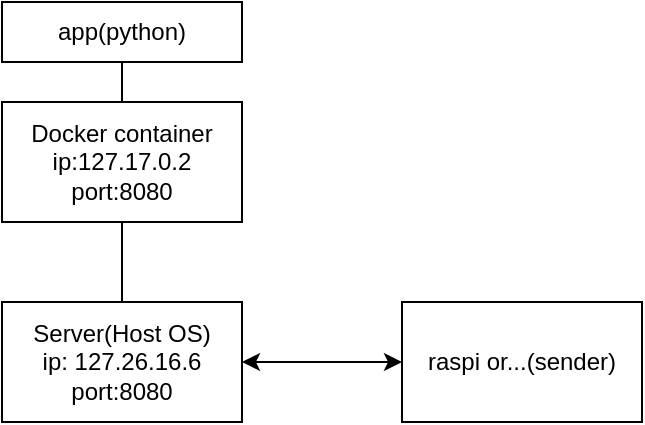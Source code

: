 <mxfile version="13.6.6" type="github">
  <diagram id="VoctF6vOHYnW4C1LSO06" name="Page-1">
    <mxGraphModel dx="1426" dy="816" grid="1" gridSize="10" guides="1" tooltips="1" connect="1" arrows="1" fold="1" page="1" pageScale="1" pageWidth="827" pageHeight="1169" math="0" shadow="0">
      <root>
        <mxCell id="0" />
        <mxCell id="1" parent="0" />
        <mxCell id="BK3Ynrt6lo2cds08qqb3-2" value="Server(Host OS)&lt;br&gt;ip: 127.26.16.6&lt;br&gt;port:8080" style="rounded=0;whiteSpace=wrap;html=1;" vertex="1" parent="1">
          <mxGeometry x="240" y="380" width="120" height="60" as="geometry" />
        </mxCell>
        <mxCell id="BK3Ynrt6lo2cds08qqb3-3" value="raspi or...(sender)" style="rounded=0;whiteSpace=wrap;html=1;" vertex="1" parent="1">
          <mxGeometry x="440" y="380" width="120" height="60" as="geometry" />
        </mxCell>
        <mxCell id="BK3Ynrt6lo2cds08qqb3-4" value="Docker container&lt;br&gt;ip:127.17.0.2&lt;br&gt;port:8080" style="rounded=0;whiteSpace=wrap;html=1;" vertex="1" parent="1">
          <mxGeometry x="240" y="280" width="120" height="60" as="geometry" />
        </mxCell>
        <mxCell id="BK3Ynrt6lo2cds08qqb3-5" value="" style="endArrow=classic;startArrow=classic;html=1;exitX=1;exitY=0.5;exitDx=0;exitDy=0;entryX=0;entryY=0.5;entryDx=0;entryDy=0;" edge="1" parent="1" source="BK3Ynrt6lo2cds08qqb3-2" target="BK3Ynrt6lo2cds08qqb3-3">
          <mxGeometry width="50" height="50" relative="1" as="geometry">
            <mxPoint x="390" y="440" as="sourcePoint" />
            <mxPoint x="440" y="390" as="targetPoint" />
          </mxGeometry>
        </mxCell>
        <mxCell id="BK3Ynrt6lo2cds08qqb3-6" value="" style="endArrow=none;html=1;" edge="1" parent="1" target="BK3Ynrt6lo2cds08qqb3-4">
          <mxGeometry width="50" height="50" relative="1" as="geometry">
            <mxPoint x="300" y="380" as="sourcePoint" />
            <mxPoint x="440" y="390" as="targetPoint" />
            <Array as="points">
              <mxPoint x="300" y="360" />
            </Array>
          </mxGeometry>
        </mxCell>
        <mxCell id="BK3Ynrt6lo2cds08qqb3-7" value="app(python)" style="rounded=0;whiteSpace=wrap;html=1;" vertex="1" parent="1">
          <mxGeometry x="240" y="230" width="120" height="30" as="geometry" />
        </mxCell>
        <mxCell id="BK3Ynrt6lo2cds08qqb3-8" value="" style="endArrow=none;html=1;exitX=0.5;exitY=0;exitDx=0;exitDy=0;entryX=0.5;entryY=1;entryDx=0;entryDy=0;" edge="1" parent="1" source="BK3Ynrt6lo2cds08qqb3-4" target="BK3Ynrt6lo2cds08qqb3-7">
          <mxGeometry width="50" height="50" relative="1" as="geometry">
            <mxPoint x="390" y="410" as="sourcePoint" />
            <mxPoint x="440" y="360" as="targetPoint" />
          </mxGeometry>
        </mxCell>
      </root>
    </mxGraphModel>
  </diagram>
</mxfile>
